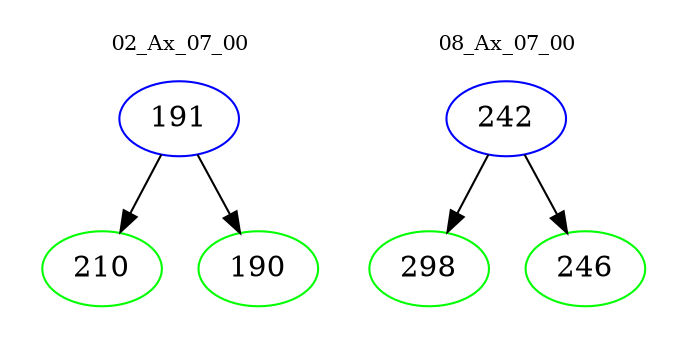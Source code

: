 digraph{
subgraph cluster_0 {
color = white
label = "02_Ax_07_00";
fontsize=10;
T0_191 [label="191", color="blue"]
T0_191 -> T0_210 [color="black"]
T0_210 [label="210", color="green"]
T0_191 -> T0_190 [color="black"]
T0_190 [label="190", color="green"]
}
subgraph cluster_1 {
color = white
label = "08_Ax_07_00";
fontsize=10;
T1_242 [label="242", color="blue"]
T1_242 -> T1_298 [color="black"]
T1_298 [label="298", color="green"]
T1_242 -> T1_246 [color="black"]
T1_246 [label="246", color="green"]
}
}
